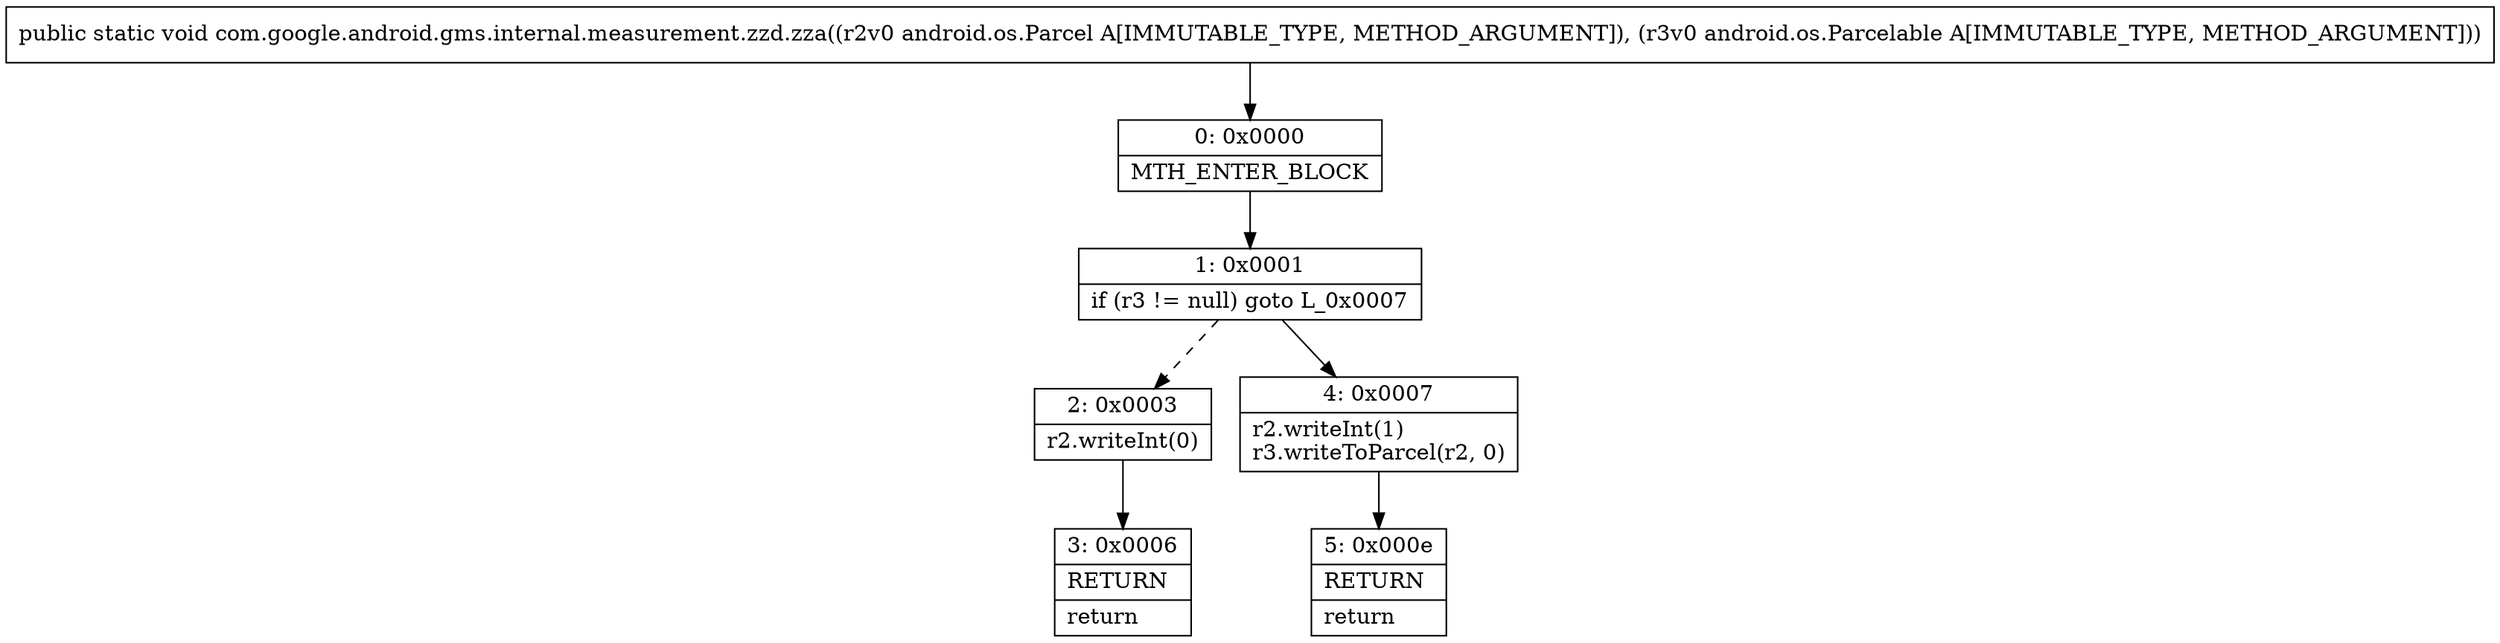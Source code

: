 digraph "CFG forcom.google.android.gms.internal.measurement.zzd.zza(Landroid\/os\/Parcel;Landroid\/os\/Parcelable;)V" {
Node_0 [shape=record,label="{0\:\ 0x0000|MTH_ENTER_BLOCK\l}"];
Node_1 [shape=record,label="{1\:\ 0x0001|if (r3 != null) goto L_0x0007\l}"];
Node_2 [shape=record,label="{2\:\ 0x0003|r2.writeInt(0)\l}"];
Node_3 [shape=record,label="{3\:\ 0x0006|RETURN\l|return\l}"];
Node_4 [shape=record,label="{4\:\ 0x0007|r2.writeInt(1)\lr3.writeToParcel(r2, 0)\l}"];
Node_5 [shape=record,label="{5\:\ 0x000e|RETURN\l|return\l}"];
MethodNode[shape=record,label="{public static void com.google.android.gms.internal.measurement.zzd.zza((r2v0 android.os.Parcel A[IMMUTABLE_TYPE, METHOD_ARGUMENT]), (r3v0 android.os.Parcelable A[IMMUTABLE_TYPE, METHOD_ARGUMENT])) }"];
MethodNode -> Node_0;
Node_0 -> Node_1;
Node_1 -> Node_2[style=dashed];
Node_1 -> Node_4;
Node_2 -> Node_3;
Node_4 -> Node_5;
}

